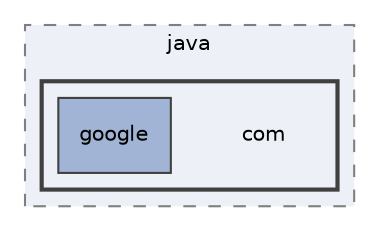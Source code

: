 digraph "com"
{
 // LATEX_PDF_SIZE
  edge [fontname="Helvetica",fontsize="10",labelfontname="Helvetica",labelfontsize="10"];
  node [fontname="Helvetica",fontsize="10",shape=record];
  compound=true
  subgraph clusterdir_f88e9bf20ef7a2edacadc7398821128c {
    graph [ bgcolor="#edf0f7", pencolor="grey50", style="filled,dashed,", label="java", fontname="Helvetica", fontsize="10", URL="dir_f88e9bf20ef7a2edacadc7398821128c.html"]
  subgraph clusterdir_ed872c04379ecb0f2b963a12120d6d44 {
    graph [ bgcolor="#edf0f7", pencolor="grey25", style="filled,bold,", label="", fontname="Helvetica", fontsize="10", URL="dir_ed872c04379ecb0f2b963a12120d6d44.html"]
    dir_ed872c04379ecb0f2b963a12120d6d44 [shape=plaintext, label="com"];
  dir_a4779522fcbc2aba7a0363cf99e3f053 [shape=box, label="google", style="filled,", fillcolor="#a2b4d6", color="grey25", URL="dir_a4779522fcbc2aba7a0363cf99e3f053.html"];
  }
  }
}
